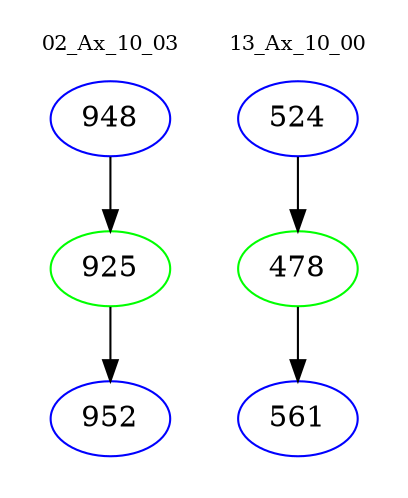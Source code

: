 digraph{
subgraph cluster_0 {
color = white
label = "02_Ax_10_03";
fontsize=10;
T0_948 [label="948", color="blue"]
T0_948 -> T0_925 [color="black"]
T0_925 [label="925", color="green"]
T0_925 -> T0_952 [color="black"]
T0_952 [label="952", color="blue"]
}
subgraph cluster_1 {
color = white
label = "13_Ax_10_00";
fontsize=10;
T1_524 [label="524", color="blue"]
T1_524 -> T1_478 [color="black"]
T1_478 [label="478", color="green"]
T1_478 -> T1_561 [color="black"]
T1_561 [label="561", color="blue"]
}
}

